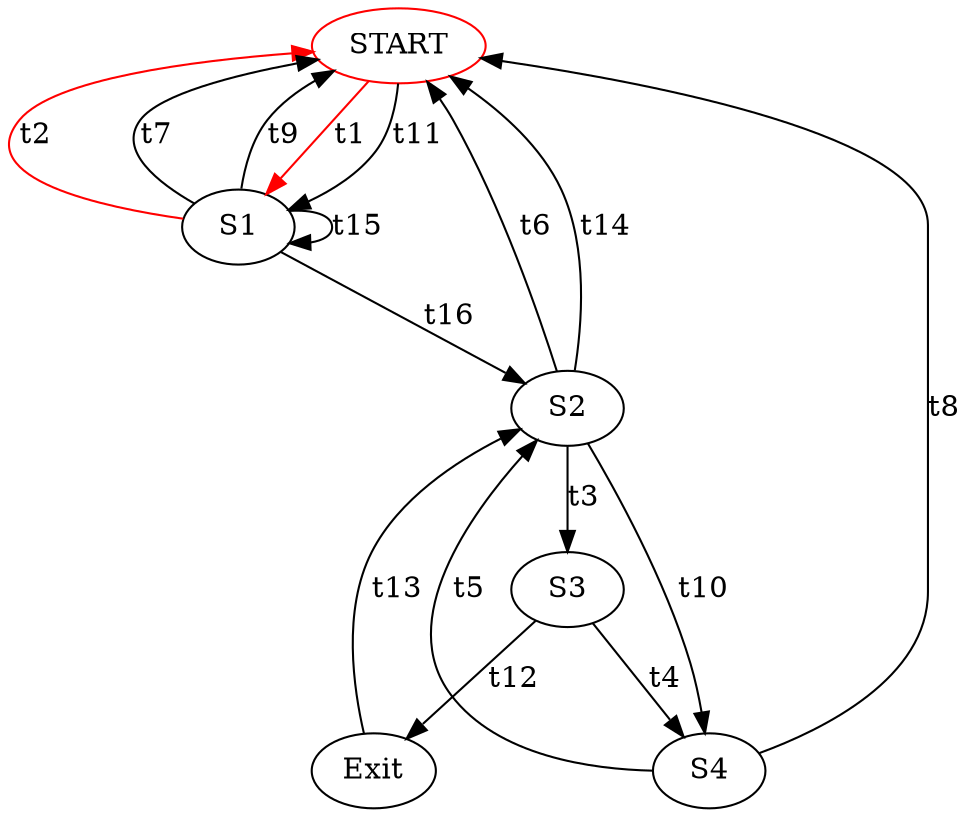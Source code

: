 digraph g {
ratio = 1.25 
 START -> S1 [ label="t1",color = red];
 S1 -> START [ label="t2",color = red];
 S2 -> S3 [ label="t3"];
 S3 -> S4 [ label="t4"];
 S4 -> S2 [ label="t5"];
 S2 -> START [ label="t6"];
 S1 -> START [ label="t7"];
 S4 -> START [ label="t8"];
 S1 -> START [ label="t9"];
 S2 -> S4 [ label="t10"];
 START -> S1 [ label="t11"];
 S3 -> Exit [ label="t12"];
 Exit -> S2 [ label="t13"];
 S2 -> START [ label="t14"];
 S1 -> S1 [ label="t15"];
 S1 -> S2 [ label="t16"];
START[color=red]}
